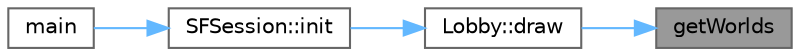digraph "getWorlds"
{
 // LATEX_PDF_SIZE
  bgcolor="transparent";
  edge [fontname=Helvetica,fontsize=10,labelfontname=Helvetica,labelfontsize=10];
  node [fontname=Helvetica,fontsize=10,shape=box,height=0.2,width=0.4];
  rankdir="RL";
  Node1 [id="Node000001",label="getWorlds",height=0.2,width=0.4,color="gray40", fillcolor="grey60", style="filled", fontcolor="black",tooltip="Loads the world Index."];
  Node1 -> Node2 [id="edge4_Node000001_Node000002",dir="back",color="steelblue1",style="solid",tooltip=" "];
  Node2 [id="Node000002",label="Lobby::draw",height=0.2,width=0.4,color="grey40", fillcolor="white", style="filled",URL="$class_lobby.html#aee4f54bc11ec940ad70c0e6e6da56d2e",tooltip="Creates the lobby elements."];
  Node2 -> Node3 [id="edge5_Node000002_Node000003",dir="back",color="steelblue1",style="solid",tooltip=" "];
  Node3 [id="Node000003",label="SFSession::init",height=0.2,width=0.4,color="grey40", fillcolor="white", style="filled",URL="$class_s_f_session.html#a01648f5ead7a35f13e18e3e165306da0",tooltip="Ititializes the Session."];
  Node3 -> Node4 [id="edge6_Node000003_Node000004",dir="back",color="steelblue1",style="solid",tooltip=" "];
  Node4 [id="Node000004",label="main",height=0.2,width=0.4,color="grey40", fillcolor="white", style="filled",URL="$main_8cpp.html#ae66f6b31b5ad750f1fe042a706a4e3d4",tooltip=" "];
}
